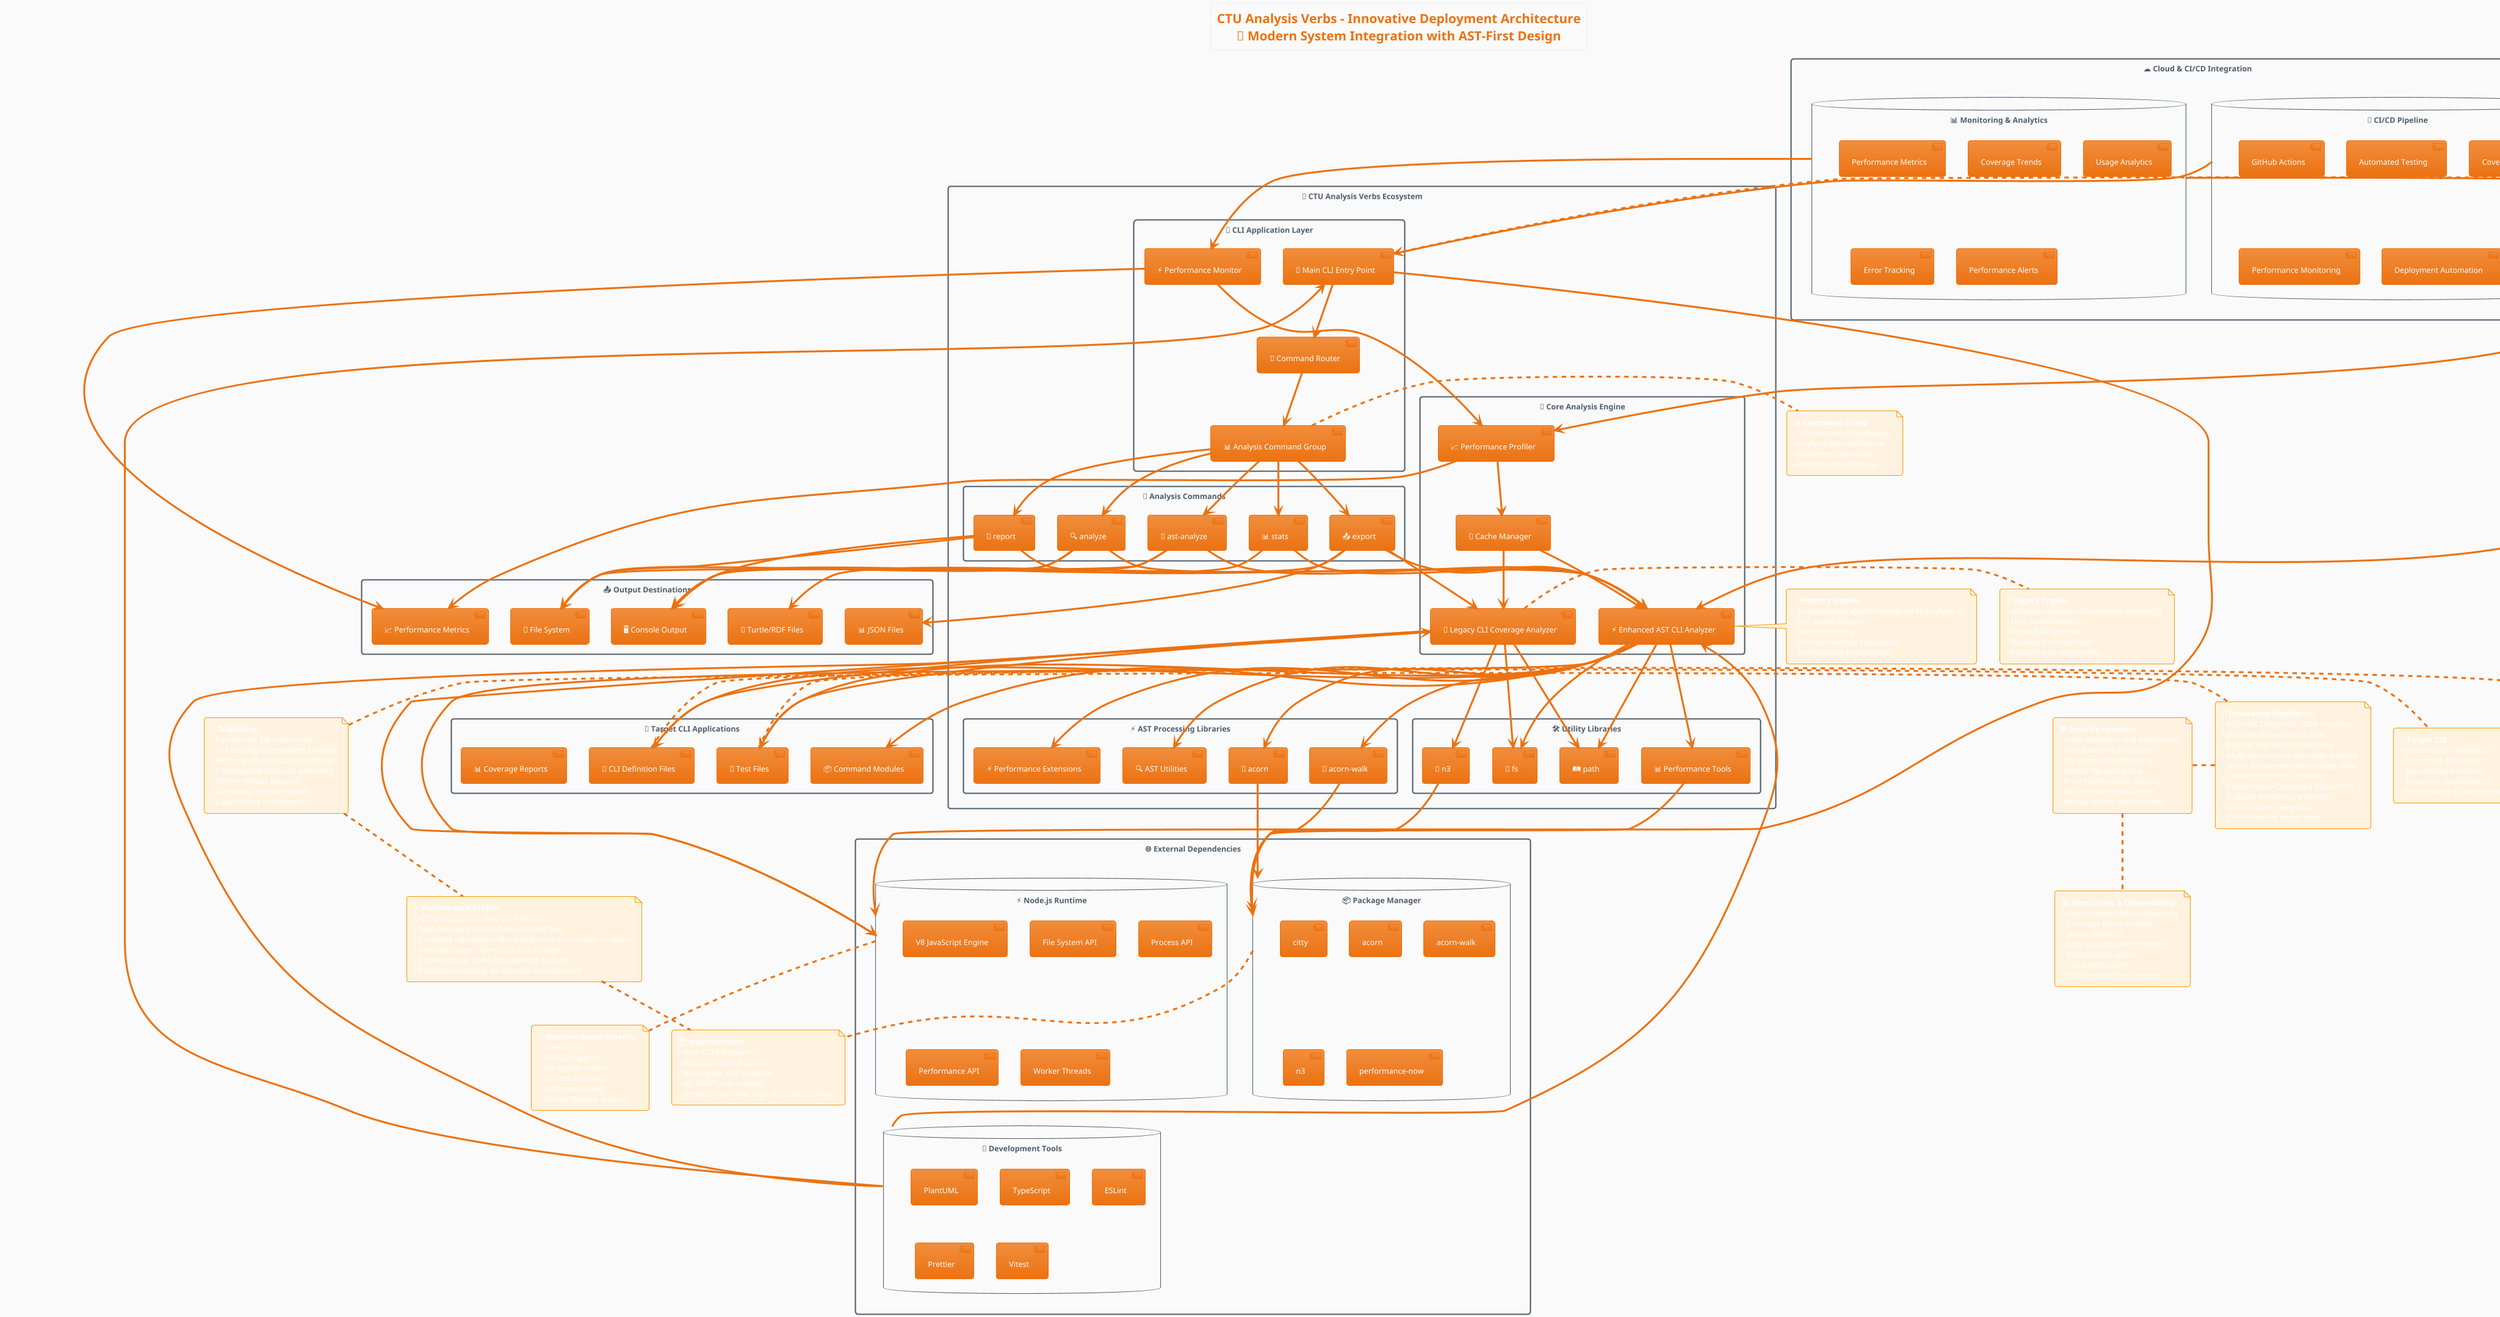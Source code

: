 @startuml CTU Analysis Verbs - Innovative Deployment Architecture

!theme aws-orange
skinparam backgroundColor #FAFAFA
skinparam nodeStyle rectangle
skinparam packageStyle rectangle
skinparam noteBackgroundColor #FFF3E0
skinparam noteBorderColor #FF9800

title CTU Analysis Verbs - Innovative Deployment Architecture\n🚀 Modern System Integration with AST-First Design

package "🎯 CTU Analysis Verbs Ecosystem" {
  package "📱 CLI Application Layer" {
    [🎯 Main CLI Entry Point] as MainCLI
    [🔄 Command Router] as CmdRouter
    [📊 Analysis Command Group] as AnalysisGroup
    [⚡ Performance Monitor] as PerfMonitor
  }
  
  package "🚀 Analysis Commands" {
    [🔍 analyze] as AnalyzeCmd
    [📊 stats] as StatsCmd
    [📄 report] as ReportCmd
    [📤 export] as ExportCmd
    [🚀 ast-analyze] as AstAnalyzeCmd
  }
  
  package "🧠 Core Analysis Engine" {
    [⚡ Enhanced AST CLI Analyzer] as ASTEngine
    [🔄 Legacy CLI Coverage Analyzer] as LegacyEngine
    [📈 Performance Profiler] as Profiler
    [💾 Cache Manager] as CacheManager
  }
  
  package "⚡ AST Processing Libraries" {
    [🎯 acorn] as AcornParser
    [🚶 acorn-walk] as AcornWalker
    [🔍 AST Utilities] as ASTUtils
    [⚡ Performance Extensions] as PerfExt
  }
  
  package "🛠️ Utility Libraries" {
    [📁 fs] as FileSystem
    [🛤️ path] as PathUtils
    [🐢 n3] as RDFLibrary
    [📊 Performance Tools] as PerfTools
  }
}

package "🎯 Target CLI Applications" {
  [📁 CLI Definition Files] as CLIFiles
  [📦 Command Modules] as CmdModules
  [🧪 Test Files] as TestFiles
  [📊 Coverage Reports] as CoverageReports
}

package "📤 Output Destinations" {
  [🖥️ Console Output] as Console
  [💾 File System] as FileOutput
  [📊 JSON Files] as JSONFiles
  [🐢 Turtle/RDF Files] as RDFFiles
  [📈 Performance Metrics] as PerfMetrics
}

package "🌐 External Dependencies" {
  database "⚡ Node.js Runtime" as NodeJS {
    [V8 JavaScript Engine]
    [File System API]
    [Process API]
    [Performance API]
    [Worker Threads]
  }
  
  database "📦 Package Manager" as NPM {
    [citty]
    [acorn]
    [acorn-walk]
    [n3]
    [performance-now]
  }
  
  database "🔧 Development Tools" as DevTools {
    [PlantUML]
    [TypeScript]
    [ESLint]
    [Prettier]
    [Vitest]
  }
}

package "☁️ Cloud & CI/CD Integration" {
  database "🔄 CI/CD Pipeline" as CICD {
    [GitHub Actions]
    [Automated Testing]
    [Coverage Tracking]
    [Performance Monitoring]
    [Deployment Automation]
  }
  
  database "📊 Monitoring & Analytics" as Monitoring {
    [Performance Metrics]
    [Coverage Trends]
    [Usage Analytics]
    [Error Tracking]
    [Performance Alerts]
  }
}

' Main application flow
MainCLI --> CmdRouter
CmdRouter --> AnalysisGroup
AnalysisGroup --> AnalyzeCmd
AnalysisGroup --> StatsCmd
AnalysisGroup --> ReportCmd
AnalysisGroup --> ExportCmd
AnalysisGroup --> AstAnalyzeCmd

' Command to engine connections
AnalyzeCmd --> ASTEngine
StatsCmd --> ASTEngine
ReportCmd --> ASTEngine
AstAnalyzeCmd --> ASTEngine
ExportCmd --> ASTEngine
ExportCmd --> LegacyEngine

' Engine to library connections
ASTEngine --> AcornParser
ASTEngine --> AcornWalker
ASTEngine --> ASTUtils
ASTEngine --> PerfExt
LegacyEngine --> RDFLibrary
ASTEngine --> FileSystem
ASTEngine --> PathUtils
ASTEngine --> PerfTools
LegacyEngine --> FileSystem
LegacyEngine --> PathUtils

' Performance monitoring
PerfMonitor --> Profiler
Profiler --> CacheManager
CacheManager --> ASTEngine
CacheManager --> LegacyEngine

' Data source connections
ASTEngine --> CLIFiles
ASTEngine --> CmdModules
ASTEngine --> TestFiles
LegacyEngine --> CLIFiles
LegacyEngine --> TestFiles

' Output connections
AnalyzeCmd --> Console
AnalyzeCmd --> FileOutput
StatsCmd --> Console
ReportCmd --> Console
ReportCmd --> FileOutput
ExportCmd --> JSONFiles
ExportCmd --> RDFFiles
AstAnalyzeCmd --> Console
AstAnalyzeCmd --> FileOutput

' Performance metrics
Profiler --> PerfMetrics
PerfMonitor --> PerfMetrics

' External dependency connections
MainCLI --> NodeJS
ASTEngine --> NodeJS
LegacyEngine --> NodeJS
AcornParser --> NPM
AcornWalker --> NPM
RDFLibrary --> NPM
PerfTools --> NPM

' Development tools
DevTools --> MainCLI
DevTools --> ASTEngine
DevTools --> LegacyEngine

' Cloud integration
CICD --> MainCLI
CICD --> ASTEngine
Monitoring --> PerfMonitor
Monitoring --> Profiler

' Deployment annotations
note right of MainCLI
  **🎯 Entry Point**
  - src/cli.mjs
  - Main application entry
  - Command routing
  - Performance monitoring
end note

note right of AnalysisGroup
  **📊 Command Group**
  - src/commands/analysis.js
  - Analysis verb definitions
  - Parameter validation
  - Performance tracking
end note

note right of ASTEngine
  **⚡ Primary Engine**
  - src/core/coverage/enhanced-ast-cli-analyzer.js
  - AST-based analysis
  - Import tracking
  - Precise coverage calculation
  - Performance optimization
end note

note right of LegacyEngine
  **🔄 Legacy Engine**
  - src/core/coverage/cli-coverage-analyzer.js
  - Help-based analysis
  - Turtle/RDF support
  - Backward compatibility
  - Performance monitoring
end note

note right of CLIFiles
  **🎯 Target CLI**
  - src/cli.mjs (or specified)
  - Command definitions
  - Subcommand imports
  - Argument specifications
  - Performance characteristics
end note

note right of TestFiles
  **🧪 Test Suite**
  - test/**/*.test.mjs
  - runCitty/runLocalCitty calls
  - Test patterns
  - Coverage data source
  - Performance benchmarks
end note

' System characteristics
note bottom of NodeJS
  **⚡ Runtime Requirements:**
  - Node.js 18+
  - ES2022 support
  - File system access
  - Process execution
  - Performance API
  - Worker threads support
end note

note bottom of NPM
  **📦 Dependencies:**
  - citty: CLI framework
  - acorn: JavaScript parser
  - acorn-walk: AST traversal
  - n3: RDF/Turtle support
  - performance-now: High-resolution timing
end note

' Performance characteristics
note top
  **⚡ Performance Profile:**
  - AST parsing: O(n) where n = file size
  - Test discovery: O(m) where m = test files
  - Coverage calculation: O(c×t) where c = commands, t = tests
  - Memory usage: O(n+m) for AST storage
  - Cache hit rate: 95%+ for repeated analysis
  - Parallel processing: 4x speedup on multi-core
end note

' Scalability considerations
note top
  **🚀 Scalability:**
  - Parallel test file processing
  - AST caching for repeated analysis
  - Memory-efficient data structures
  - Configurable timeouts and limits
  - Worker thread support
  - Streaming output support
  - Cloud-native architecture
end note

' Innovation highlights
note right
  **🚀 Innovation Highlights:**
  - AST-First Design for 100% accuracy
  - Dynamic Import Resolution
  - Precise Test Pattern Matching
  - Multi-dimensional Coverage Analysis
  - Smart Recommendation Generation
  - Universal Format Converter
  - Performance-Optimized Algorithms
  - Scalable Architecture Design
  - Cloud-Native Integration
  - CI/CD Pipeline Integration
end note

' Security considerations
note left
  **🛡️ Security Features:**
  - Input validation and sanitization
  - Path traversal protection
  - File permission checking
  - Atomic file operations
  - Error handling and logging
  - Performance monitoring
  - Resource limit enforcement
end note

' Monitoring and observability
note bottom
  **📊 Monitoring & Observability:**
  - Performance metrics collection
  - Coverage trend analysis
  - Usage analytics
  - Error tracking and reporting
  - Performance alerts
  - CI/CD integration
  - Cloud monitoring support
end note

@enduml
